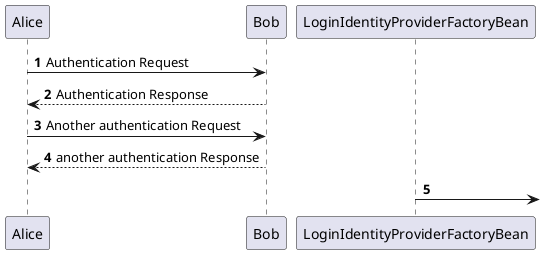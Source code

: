 @startuml
'https://plantuml.com/sequence-diagram

autonumber

Alice -> Bob: Authentication Request
Bob --> Alice: Authentication Response

Alice -> Bob: Another authentication Request
Alice <-- Bob: another authentication Response
LoginIdentityProviderFactoryBean ->
@enduml
